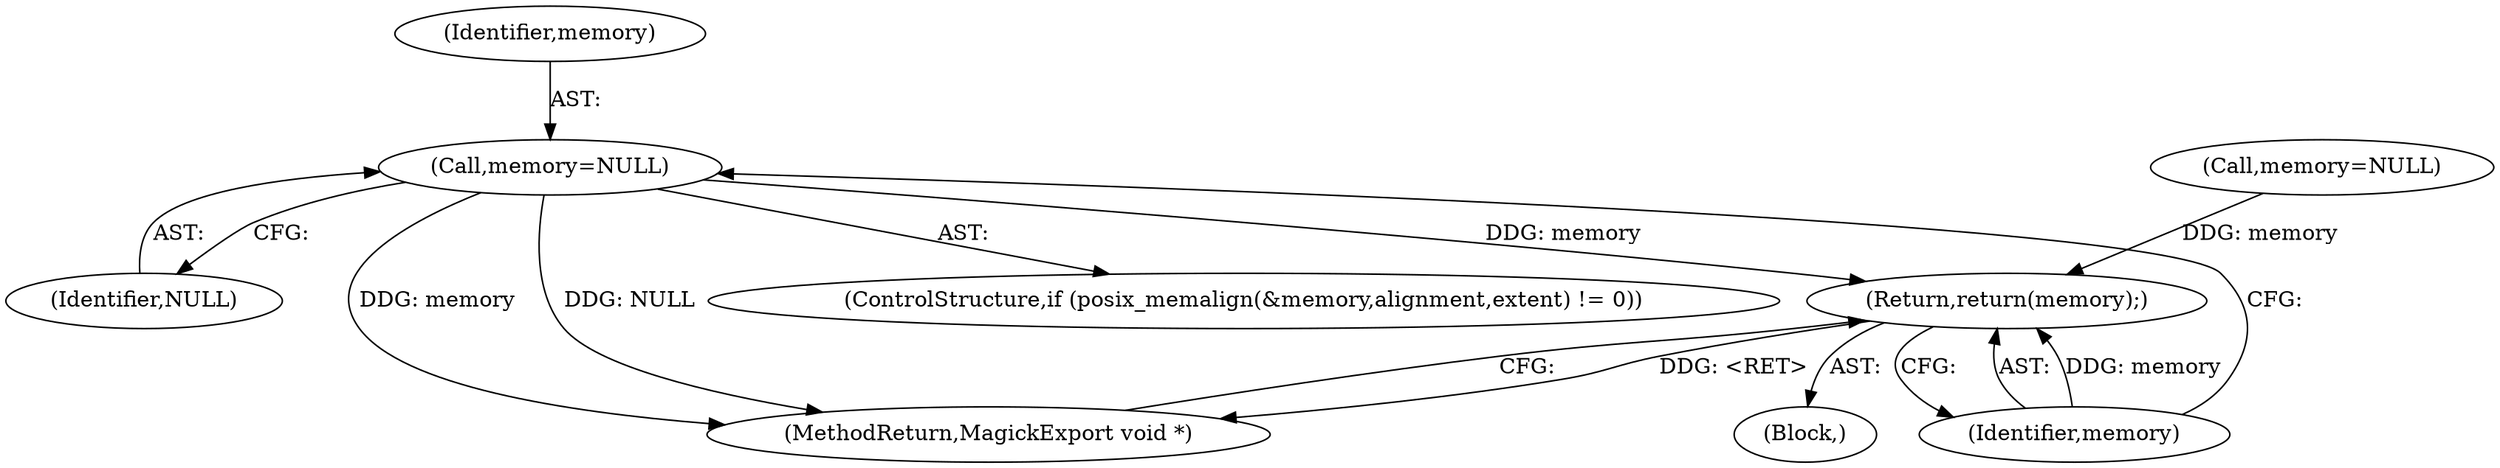 digraph "0_ImageMagick_0474237508f39c4f783208123431815f1ededb76_3@pointer" {
"1000159" [label="(Call,memory=NULL)"];
"1000162" [label="(Return,return(memory);)"];
"1000159" [label="(Call,memory=NULL)"];
"1000162" [label="(Return,return(memory);)"];
"1000103" [label="(Block,)"];
"1000161" [label="(Identifier,NULL)"];
"1000163" [label="(Identifier,memory)"];
"1000164" [label="(MethodReturn,MagickExport void *)"];
"1000151" [label="(ControlStructure,if (posix_memalign(&memory,alignment,extent) != 0))"];
"1000118" [label="(Call,memory=NULL)"];
"1000160" [label="(Identifier,memory)"];
"1000159" -> "1000151"  [label="AST: "];
"1000159" -> "1000161"  [label="CFG: "];
"1000160" -> "1000159"  [label="AST: "];
"1000161" -> "1000159"  [label="AST: "];
"1000163" -> "1000159"  [label="CFG: "];
"1000159" -> "1000164"  [label="DDG: memory"];
"1000159" -> "1000164"  [label="DDG: NULL"];
"1000159" -> "1000162"  [label="DDG: memory"];
"1000162" -> "1000103"  [label="AST: "];
"1000162" -> "1000163"  [label="CFG: "];
"1000163" -> "1000162"  [label="AST: "];
"1000164" -> "1000162"  [label="CFG: "];
"1000162" -> "1000164"  [label="DDG: <RET>"];
"1000163" -> "1000162"  [label="DDG: memory"];
"1000118" -> "1000162"  [label="DDG: memory"];
}
